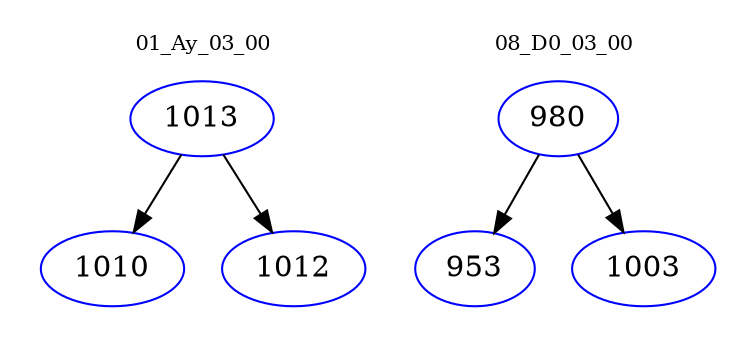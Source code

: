 digraph{
subgraph cluster_0 {
color = white
label = "01_Ay_03_00";
fontsize=10;
T0_1013 [label="1013", color="blue"]
T0_1013 -> T0_1010 [color="black"]
T0_1010 [label="1010", color="blue"]
T0_1013 -> T0_1012 [color="black"]
T0_1012 [label="1012", color="blue"]
}
subgraph cluster_1 {
color = white
label = "08_D0_03_00";
fontsize=10;
T1_980 [label="980", color="blue"]
T1_980 -> T1_953 [color="black"]
T1_953 [label="953", color="blue"]
T1_980 -> T1_1003 [color="black"]
T1_1003 [label="1003", color="blue"]
}
}
